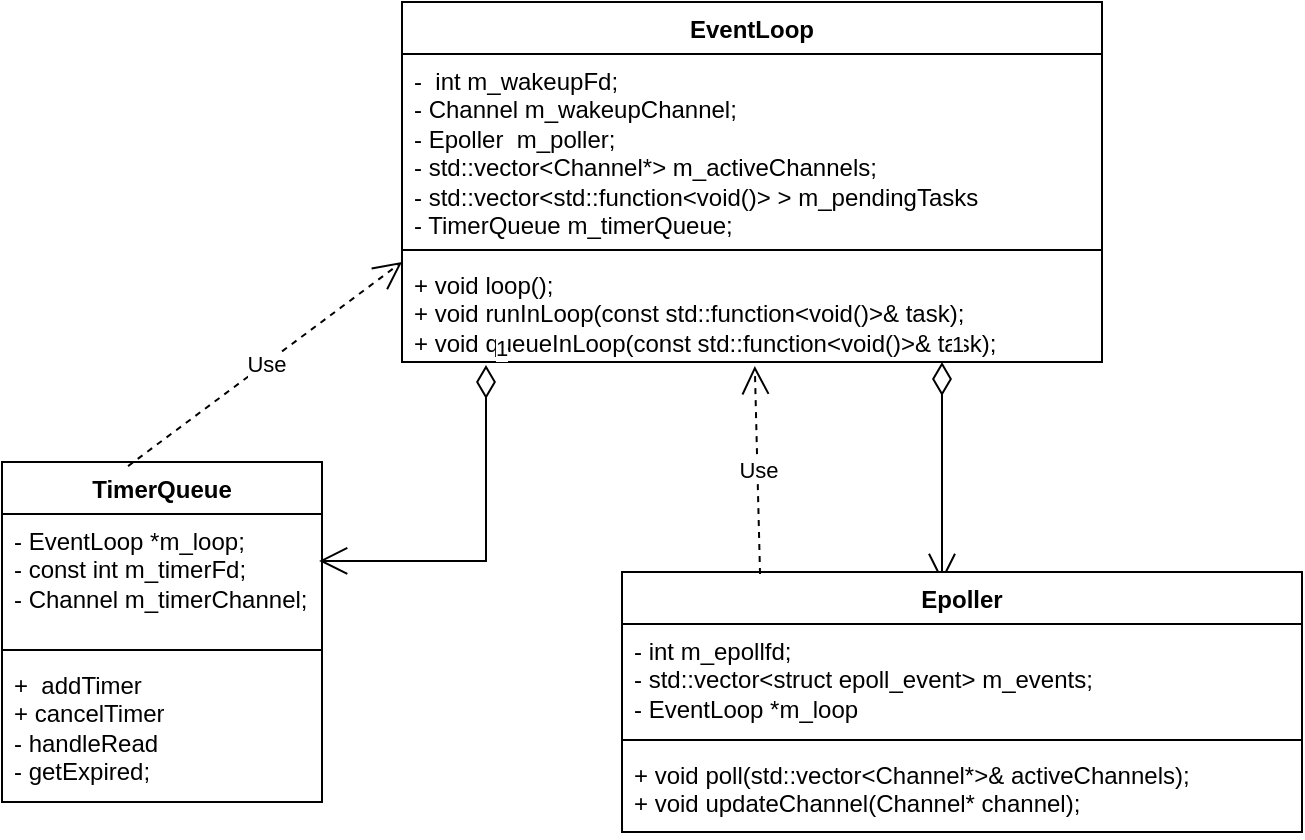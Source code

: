 <mxfile version="23.0.2" type="github">
  <diagram name="第 1 页" id="gZ7-p3MSZWVqO0kh-6rF">
    <mxGraphModel dx="1621" dy="458" grid="1" gridSize="10" guides="1" tooltips="1" connect="1" arrows="1" fold="1" page="1" pageScale="1" pageWidth="827" pageHeight="1169" math="0" shadow="0">
      <root>
        <mxCell id="0" />
        <mxCell id="1" parent="0" />
        <mxCell id="-kwJSikjSmk4fO4PM-VP-20" value="EventLoop" style="swimlane;fontStyle=1;align=center;verticalAlign=top;childLayout=stackLayout;horizontal=1;startSize=26;horizontalStack=0;resizeParent=1;resizeParentMax=0;resizeLast=0;collapsible=1;marginBottom=0;whiteSpace=wrap;html=1;" vertex="1" parent="1">
          <mxGeometry x="170" y="170" width="350" height="180" as="geometry" />
        </mxCell>
        <mxCell id="-kwJSikjSmk4fO4PM-VP-21" value="-&amp;nbsp; int m_wakeupFd;&lt;br&gt;- Channel m_wakeupChannel;&lt;br&gt;- Epoller&amp;nbsp; m_poller;&lt;br&gt;- std::vector&amp;lt;Channel*&amp;gt; m_activeChannels;&lt;br&gt;- std::vector&amp;lt;std::function&amp;lt;void()&amp;gt; &amp;gt; m_pendingTasks&lt;br&gt;- TimerQueue m_timerQueue;" style="text;strokeColor=none;fillColor=none;align=left;verticalAlign=top;spacingLeft=4;spacingRight=4;overflow=hidden;rotatable=0;points=[[0,0.5],[1,0.5]];portConstraint=eastwest;whiteSpace=wrap;html=1;" vertex="1" parent="-kwJSikjSmk4fO4PM-VP-20">
          <mxGeometry y="26" width="350" height="94" as="geometry" />
        </mxCell>
        <mxCell id="-kwJSikjSmk4fO4PM-VP-22" value="" style="line;strokeWidth=1;fillColor=none;align=left;verticalAlign=middle;spacingTop=-1;spacingLeft=3;spacingRight=3;rotatable=0;labelPosition=right;points=[];portConstraint=eastwest;strokeColor=inherit;" vertex="1" parent="-kwJSikjSmk4fO4PM-VP-20">
          <mxGeometry y="120" width="350" height="8" as="geometry" />
        </mxCell>
        <mxCell id="-kwJSikjSmk4fO4PM-VP-23" value="+ void loop();&lt;br&gt;+ void runInLoop(const std::function&amp;lt;void()&amp;gt;&amp;amp; task);&lt;br&gt;+ void queueInLoop(const std::function&amp;lt;void()&amp;gt;&amp;amp; task);" style="text;strokeColor=none;fillColor=none;align=left;verticalAlign=top;spacingLeft=4;spacingRight=4;overflow=hidden;rotatable=0;points=[[0,0.5],[1,0.5]];portConstraint=eastwest;whiteSpace=wrap;html=1;" vertex="1" parent="-kwJSikjSmk4fO4PM-VP-20">
          <mxGeometry y="128" width="350" height="52" as="geometry" />
        </mxCell>
        <mxCell id="-kwJSikjSmk4fO4PM-VP-32" value="1" style="endArrow=open;html=1;endSize=12;startArrow=diamondThin;startSize=14;startFill=0;edgeStyle=orthogonalEdgeStyle;align=left;verticalAlign=bottom;rounded=0;" edge="1" parent="-kwJSikjSmk4fO4PM-VP-20">
          <mxGeometry x="-1" y="3" relative="1" as="geometry">
            <mxPoint x="270" y="180" as="sourcePoint" />
            <mxPoint x="270" y="290" as="targetPoint" />
          </mxGeometry>
        </mxCell>
        <mxCell id="-kwJSikjSmk4fO4PM-VP-24" value="Epoller" style="swimlane;fontStyle=1;align=center;verticalAlign=top;childLayout=stackLayout;horizontal=1;startSize=26;horizontalStack=0;resizeParent=1;resizeParentMax=0;resizeLast=0;collapsible=1;marginBottom=0;whiteSpace=wrap;html=1;" vertex="1" parent="1">
          <mxGeometry x="280" y="455" width="340" height="130" as="geometry" />
        </mxCell>
        <mxCell id="-kwJSikjSmk4fO4PM-VP-25" value="- int m_epollfd;&lt;br&gt;- std::vector&amp;lt;struct epoll_event&amp;gt; m_events;&lt;br&gt;- EventLoop *m_loop" style="text;strokeColor=none;fillColor=none;align=left;verticalAlign=top;spacingLeft=4;spacingRight=4;overflow=hidden;rotatable=0;points=[[0,0.5],[1,0.5]];portConstraint=eastwest;whiteSpace=wrap;html=1;" vertex="1" parent="-kwJSikjSmk4fO4PM-VP-24">
          <mxGeometry y="26" width="340" height="54" as="geometry" />
        </mxCell>
        <mxCell id="-kwJSikjSmk4fO4PM-VP-26" value="" style="line;strokeWidth=1;fillColor=none;align=left;verticalAlign=middle;spacingTop=-1;spacingLeft=3;spacingRight=3;rotatable=0;labelPosition=right;points=[];portConstraint=eastwest;strokeColor=inherit;" vertex="1" parent="-kwJSikjSmk4fO4PM-VP-24">
          <mxGeometry y="80" width="340" height="8" as="geometry" />
        </mxCell>
        <mxCell id="-kwJSikjSmk4fO4PM-VP-27" value="+ void poll(std::vector&amp;lt;Channel*&amp;gt;&amp;amp; activeChannels);&lt;br&gt;+ void updateChannel(Channel* channel);" style="text;strokeColor=none;fillColor=none;align=left;verticalAlign=top;spacingLeft=4;spacingRight=4;overflow=hidden;rotatable=0;points=[[0,0.5],[1,0.5]];portConstraint=eastwest;whiteSpace=wrap;html=1;" vertex="1" parent="-kwJSikjSmk4fO4PM-VP-24">
          <mxGeometry y="88" width="340" height="42" as="geometry" />
        </mxCell>
        <mxCell id="-kwJSikjSmk4fO4PM-VP-28" value="TimerQueue" style="swimlane;fontStyle=1;align=center;verticalAlign=top;childLayout=stackLayout;horizontal=1;startSize=26;horizontalStack=0;resizeParent=1;resizeParentMax=0;resizeLast=0;collapsible=1;marginBottom=0;whiteSpace=wrap;html=1;" vertex="1" parent="1">
          <mxGeometry x="-30" y="400" width="160" height="170" as="geometry" />
        </mxCell>
        <mxCell id="-kwJSikjSmk4fO4PM-VP-29" value="- EventLoop *m_loop;&lt;br&gt;- const int m_timerFd;&lt;br&gt;- Channel m_timerChannel;" style="text;strokeColor=none;fillColor=none;align=left;verticalAlign=top;spacingLeft=4;spacingRight=4;overflow=hidden;rotatable=0;points=[[0,0.5],[1,0.5]];portConstraint=eastwest;whiteSpace=wrap;html=1;" vertex="1" parent="-kwJSikjSmk4fO4PM-VP-28">
          <mxGeometry y="26" width="160" height="64" as="geometry" />
        </mxCell>
        <mxCell id="-kwJSikjSmk4fO4PM-VP-30" value="" style="line;strokeWidth=1;fillColor=none;align=left;verticalAlign=middle;spacingTop=-1;spacingLeft=3;spacingRight=3;rotatable=0;labelPosition=right;points=[];portConstraint=eastwest;strokeColor=inherit;" vertex="1" parent="-kwJSikjSmk4fO4PM-VP-28">
          <mxGeometry y="90" width="160" height="8" as="geometry" />
        </mxCell>
        <mxCell id="-kwJSikjSmk4fO4PM-VP-31" value="+&amp;nbsp; addTimer&lt;br&gt;+ cancelTimer&lt;br&gt;- handleRead&lt;br&gt;- getExpired;" style="text;strokeColor=none;fillColor=none;align=left;verticalAlign=top;spacingLeft=4;spacingRight=4;overflow=hidden;rotatable=0;points=[[0,0.5],[1,0.5]];portConstraint=eastwest;whiteSpace=wrap;html=1;" vertex="1" parent="-kwJSikjSmk4fO4PM-VP-28">
          <mxGeometry y="98" width="160" height="72" as="geometry" />
        </mxCell>
        <mxCell id="-kwJSikjSmk4fO4PM-VP-33" value="1" style="endArrow=open;html=1;endSize=12;startArrow=diamondThin;startSize=14;startFill=0;edgeStyle=orthogonalEdgeStyle;align=left;verticalAlign=bottom;rounded=0;exitX=0.12;exitY=1.029;exitDx=0;exitDy=0;exitPerimeter=0;entryX=0.991;entryY=0.367;entryDx=0;entryDy=0;entryPerimeter=0;" edge="1" parent="1" source="-kwJSikjSmk4fO4PM-VP-23" target="-kwJSikjSmk4fO4PM-VP-29">
          <mxGeometry x="-1" y="3" relative="1" as="geometry">
            <mxPoint x="240" y="430" as="sourcePoint" />
            <mxPoint x="400" y="430" as="targetPoint" />
            <Array as="points">
              <mxPoint x="212" y="450" />
            </Array>
          </mxGeometry>
        </mxCell>
        <mxCell id="-kwJSikjSmk4fO4PM-VP-34" value="Use" style="endArrow=open;endSize=12;dashed=1;html=1;rounded=0;exitX=0.394;exitY=0.012;exitDx=0;exitDy=0;exitPerimeter=0;" edge="1" parent="1" source="-kwJSikjSmk4fO4PM-VP-28">
          <mxGeometry width="160" relative="1" as="geometry">
            <mxPoint x="10" y="300" as="sourcePoint" />
            <mxPoint x="170" y="300" as="targetPoint" />
          </mxGeometry>
        </mxCell>
        <mxCell id="-kwJSikjSmk4fO4PM-VP-35" value="Use" style="endArrow=open;endSize=12;dashed=1;html=1;rounded=0;exitX=0.203;exitY=0.008;exitDx=0;exitDy=0;exitPerimeter=0;entryX=0.504;entryY=1.038;entryDx=0;entryDy=0;entryPerimeter=0;" edge="1" parent="1" source="-kwJSikjSmk4fO4PM-VP-24" target="-kwJSikjSmk4fO4PM-VP-23">
          <mxGeometry width="160" relative="1" as="geometry">
            <mxPoint x="240" y="430" as="sourcePoint" />
            <mxPoint x="400" y="430" as="targetPoint" />
          </mxGeometry>
        </mxCell>
      </root>
    </mxGraphModel>
  </diagram>
</mxfile>
